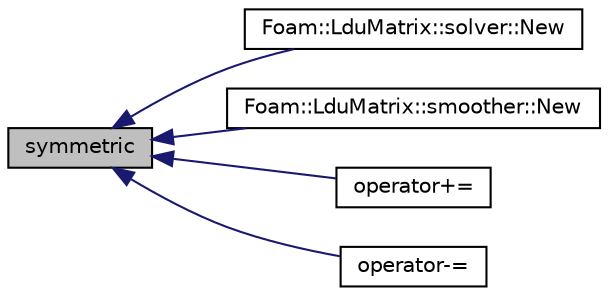 digraph "symmetric"
{
  bgcolor="transparent";
  edge [fontname="Helvetica",fontsize="10",labelfontname="Helvetica",labelfontsize="10"];
  node [fontname="Helvetica",fontsize="10",shape=record];
  rankdir="LR";
  Node1 [label="symmetric",height=0.2,width=0.4,color="black", fillcolor="grey75", style="filled", fontcolor="black"];
  Node1 -> Node2 [dir="back",color="midnightblue",fontsize="10",style="solid",fontname="Helvetica"];
  Node2 [label="Foam::LduMatrix::solver::New",height=0.2,width=0.4,color="black",URL="$a02379.html#aa83e6f17133f94a5c4bb906a4991ceed",tooltip="Return a new solver. "];
  Node1 -> Node3 [dir="back",color="midnightblue",fontsize="10",style="solid",fontname="Helvetica"];
  Node3 [label="Foam::LduMatrix::smoother::New",height=0.2,width=0.4,color="black",URL="$a02355.html#af8f5001d95d7c1d471c4d24eedefced2",tooltip="Return a new smoother. "];
  Node1 -> Node4 [dir="back",color="midnightblue",fontsize="10",style="solid",fontname="Helvetica"];
  Node4 [label="operator+=",height=0.2,width=0.4,color="black",URL="$a01283.html#a67cb5e721083def89a8775562081caeb"];
  Node1 -> Node5 [dir="back",color="midnightblue",fontsize="10",style="solid",fontname="Helvetica"];
  Node5 [label="operator-=",height=0.2,width=0.4,color="black",URL="$a01283.html#ade231ee3b05d977629dbaeeb2c538dae"];
}
